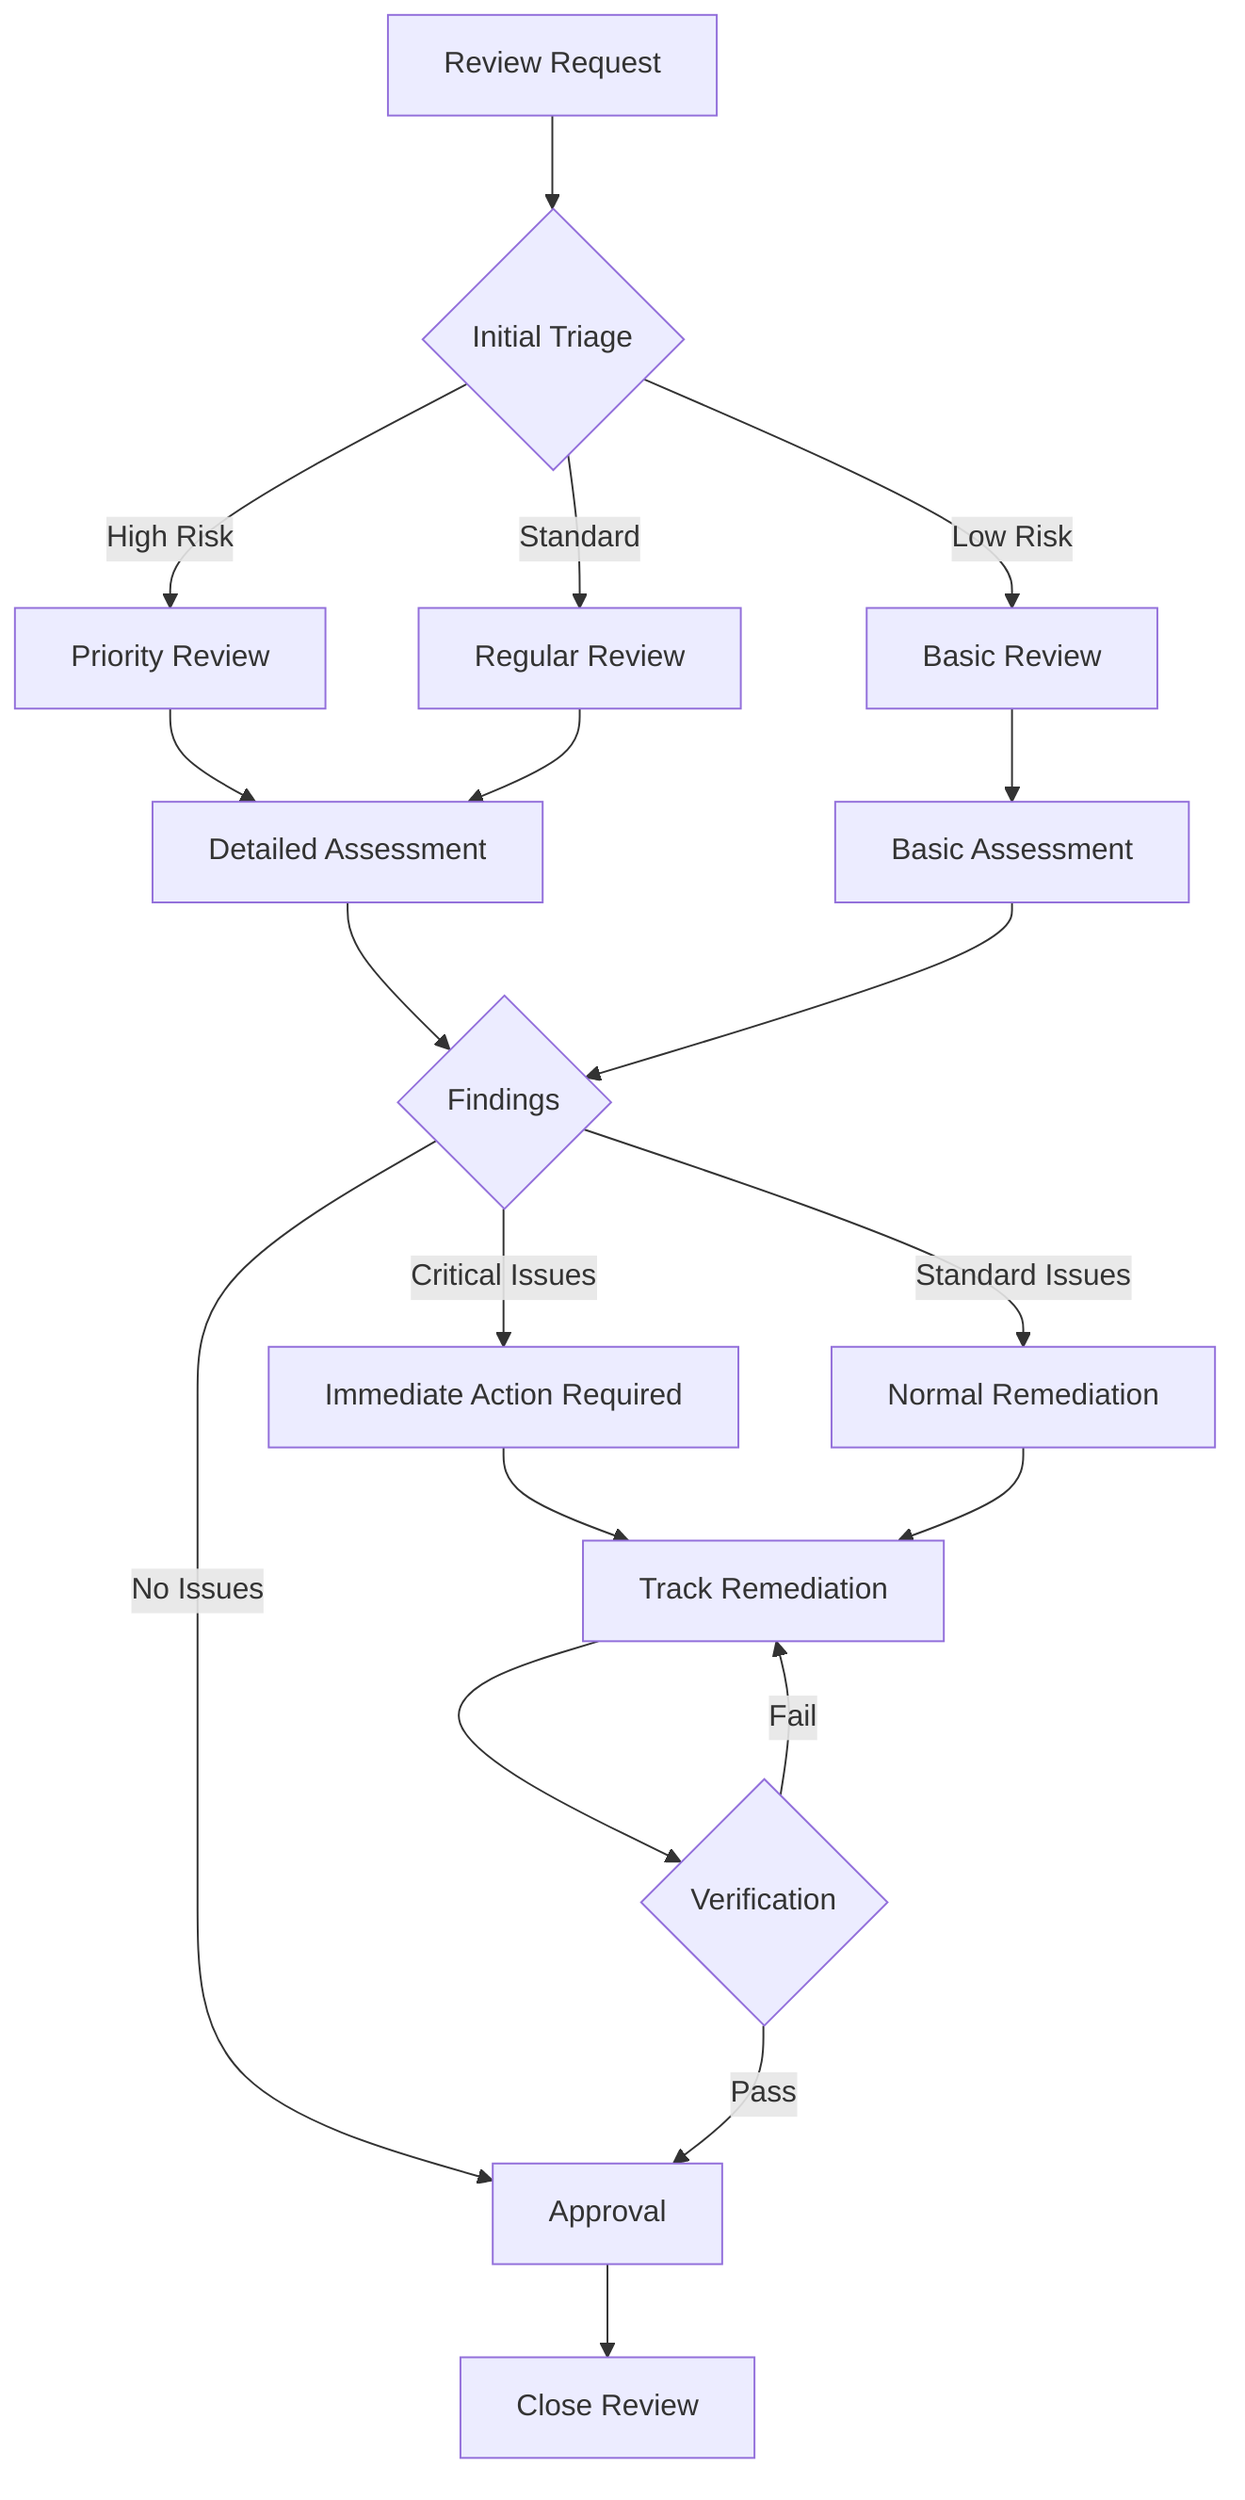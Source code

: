 flowchart TD
    A[Review Request] --> B{Initial Triage}
    B -->|High Risk| C[Priority Review]
    B -->|Standard| D[Regular Review]
    B -->|Low Risk| E[Basic Review]
    
    C --> F[Detailed Assessment]
    D --> F
    E --> G[Basic Assessment]
    
    F --> H{Findings}
    G --> H
    
    H -->|Critical Issues| I[Immediate Action Required]
    H -->|Standard Issues| J[Normal Remediation]
    H -->|No Issues| K[Approval]
    
    I --> L[Track Remediation]
    J --> L
    L --> M{Verification}
    
    M -->|Pass| K
    M -->|Fail| L
    
    K --> N[Close Review]